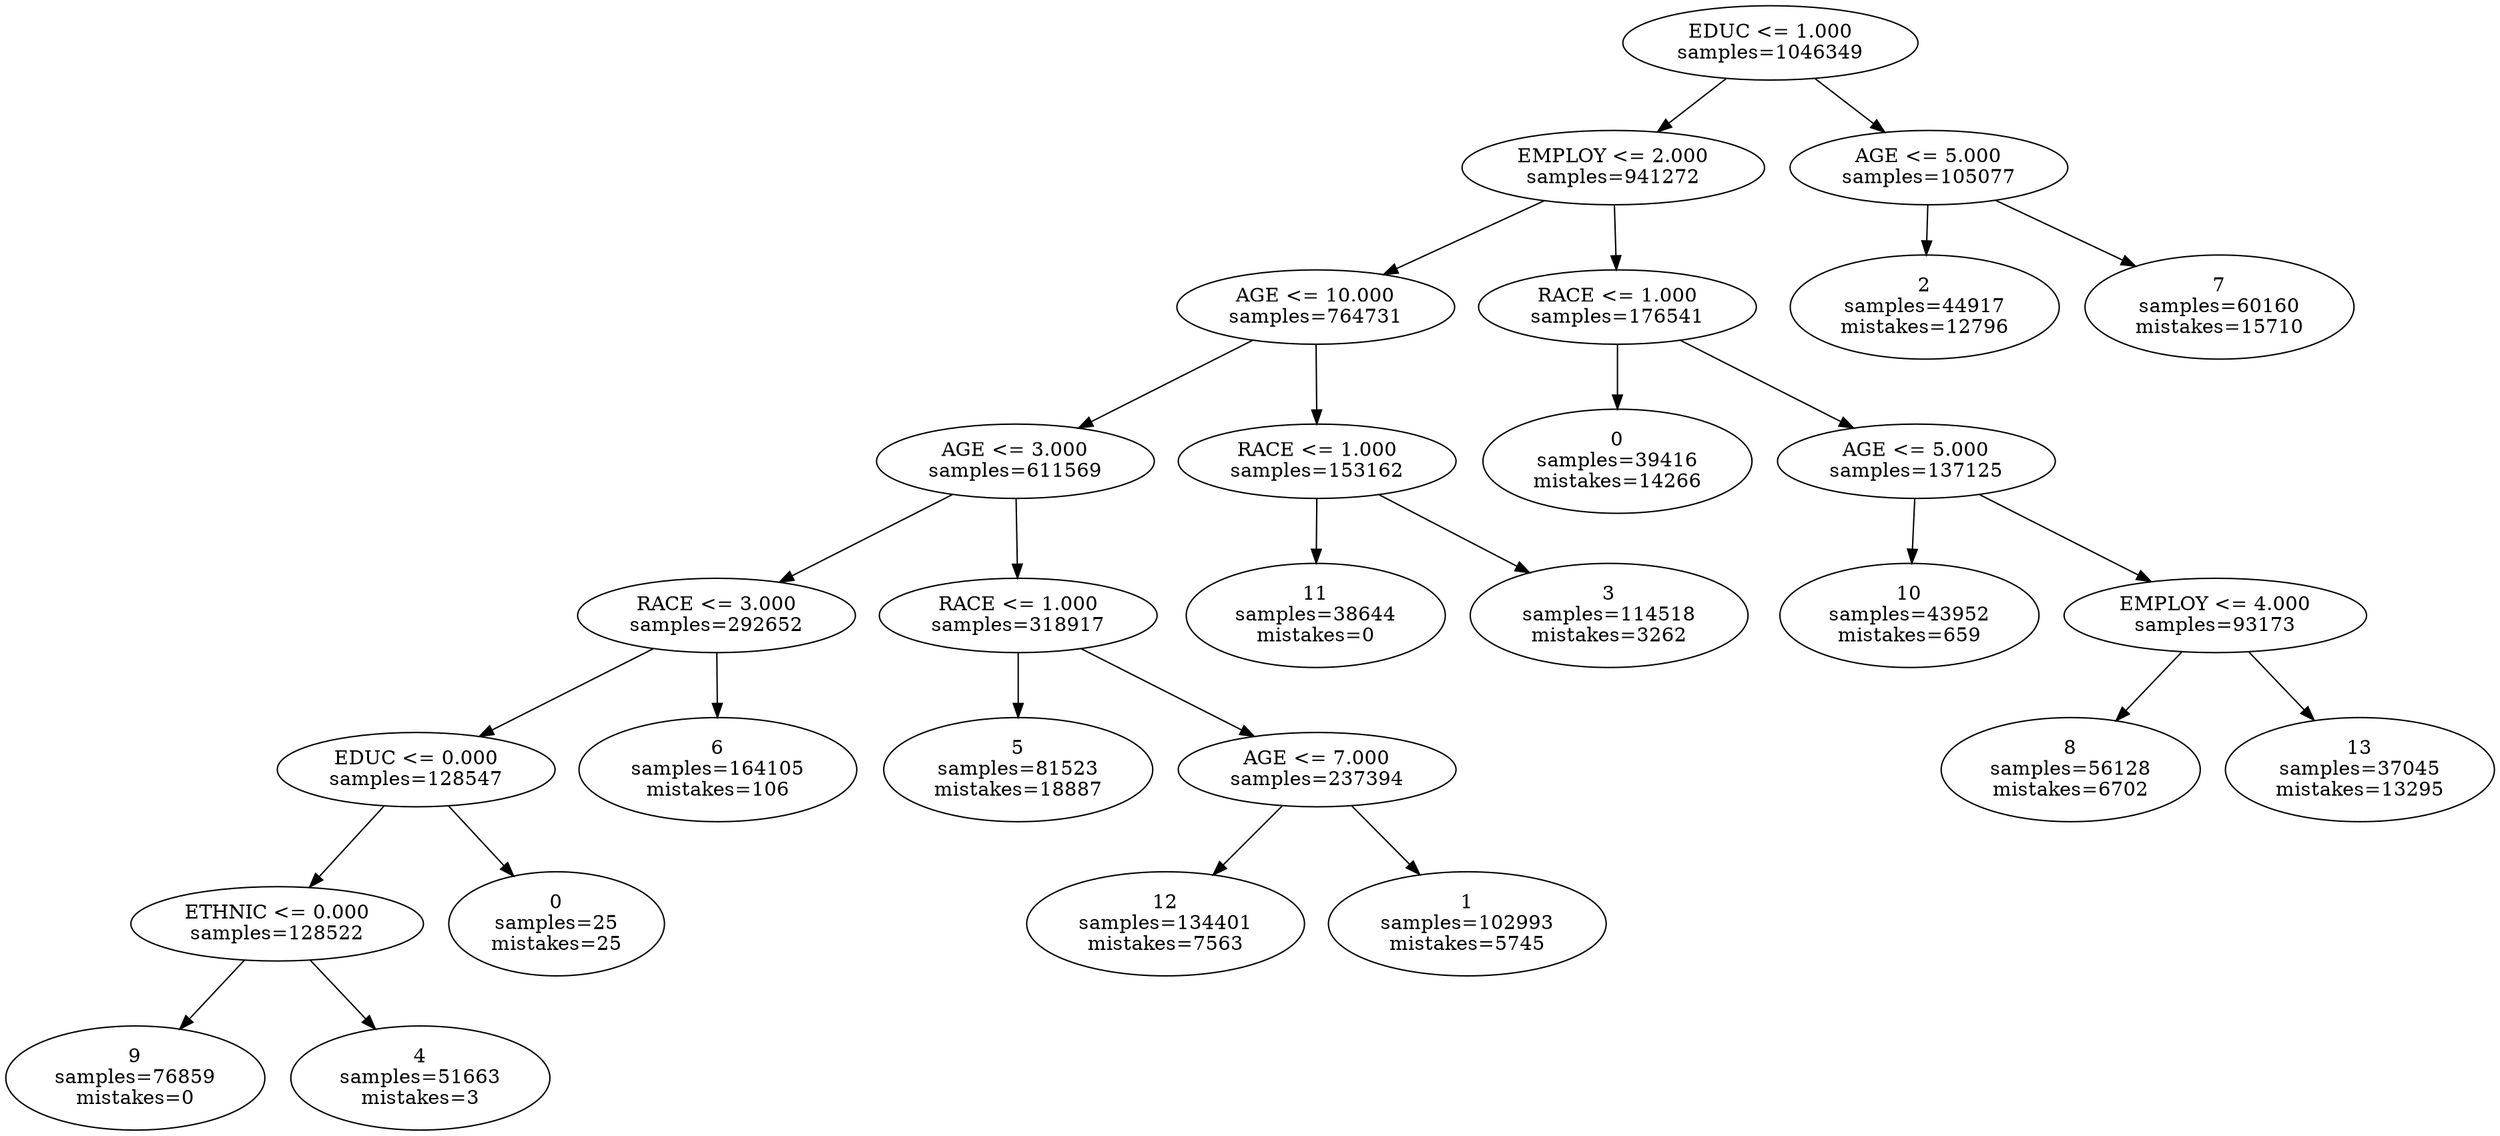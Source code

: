 digraph ClusteringTree {
n_0 [label="EDUC <= 1.000
samples=\1046349"];
n_1 [label="EMPLOY <= 2.000
samples=\941272"];
n_2 [label="AGE <= 5.000
samples=\105077"];
n_3 [label="AGE <= 10.000
samples=\764731"];
n_4 [label="RACE <= 1.000
samples=\176541"];
n_5 [label="2
samples=\44917
mistakes=\12796"];
n_6 [label="7
samples=\60160
mistakes=\15710"];
n_7 [label="AGE <= 3.000
samples=\611569"];
n_8 [label="RACE <= 1.000
samples=\153162"];
n_9 [label="0
samples=\39416
mistakes=\14266"];
n_10 [label="AGE <= 5.000
samples=\137125"];
n_11 [label="RACE <= 3.000
samples=\292652"];
n_12 [label="RACE <= 1.000
samples=\318917"];
n_13 [label="11
samples=\38644
mistakes=\0"];
n_14 [label="3
samples=\114518
mistakes=\3262"];
n_15 [label="10
samples=\43952
mistakes=\659"];
n_16 [label="EMPLOY <= 4.000
samples=\93173"];
n_17 [label="EDUC <= 0.000
samples=\128547"];
n_18 [label="6
samples=\164105
mistakes=\106"];
n_19 [label="5
samples=\81523
mistakes=\18887"];
n_20 [label="AGE <= 7.000
samples=\237394"];
n_21 [label="8
samples=\56128
mistakes=\6702"];
n_22 [label="13
samples=\37045
mistakes=\13295"];
n_23 [label="ETHNIC <= 0.000
samples=\128522"];
n_24 [label="0
samples=\25
mistakes=\25"];
n_25 [label="12
samples=\134401
mistakes=\7563"];
n_26 [label="1
samples=\102993
mistakes=\5745"];
n_27 [label="9
samples=\76859
mistakes=\0"];
n_28 [label="4
samples=\51663
mistakes=\3"];
n_0 -> n_1;
n_0 -> n_2;
n_1 -> n_3;
n_1 -> n_4;
n_2 -> n_5;
n_2 -> n_6;
n_3 -> n_7;
n_3 -> n_8;
n_4 -> n_9;
n_4 -> n_10;
n_7 -> n_11;
n_7 -> n_12;
n_8 -> n_13;
n_8 -> n_14;
n_10 -> n_15;
n_10 -> n_16;
n_11 -> n_17;
n_11 -> n_18;
n_12 -> n_19;
n_12 -> n_20;
n_16 -> n_21;
n_16 -> n_22;
n_17 -> n_23;
n_17 -> n_24;
n_20 -> n_25;
n_20 -> n_26;
n_23 -> n_27;
n_23 -> n_28;
}
